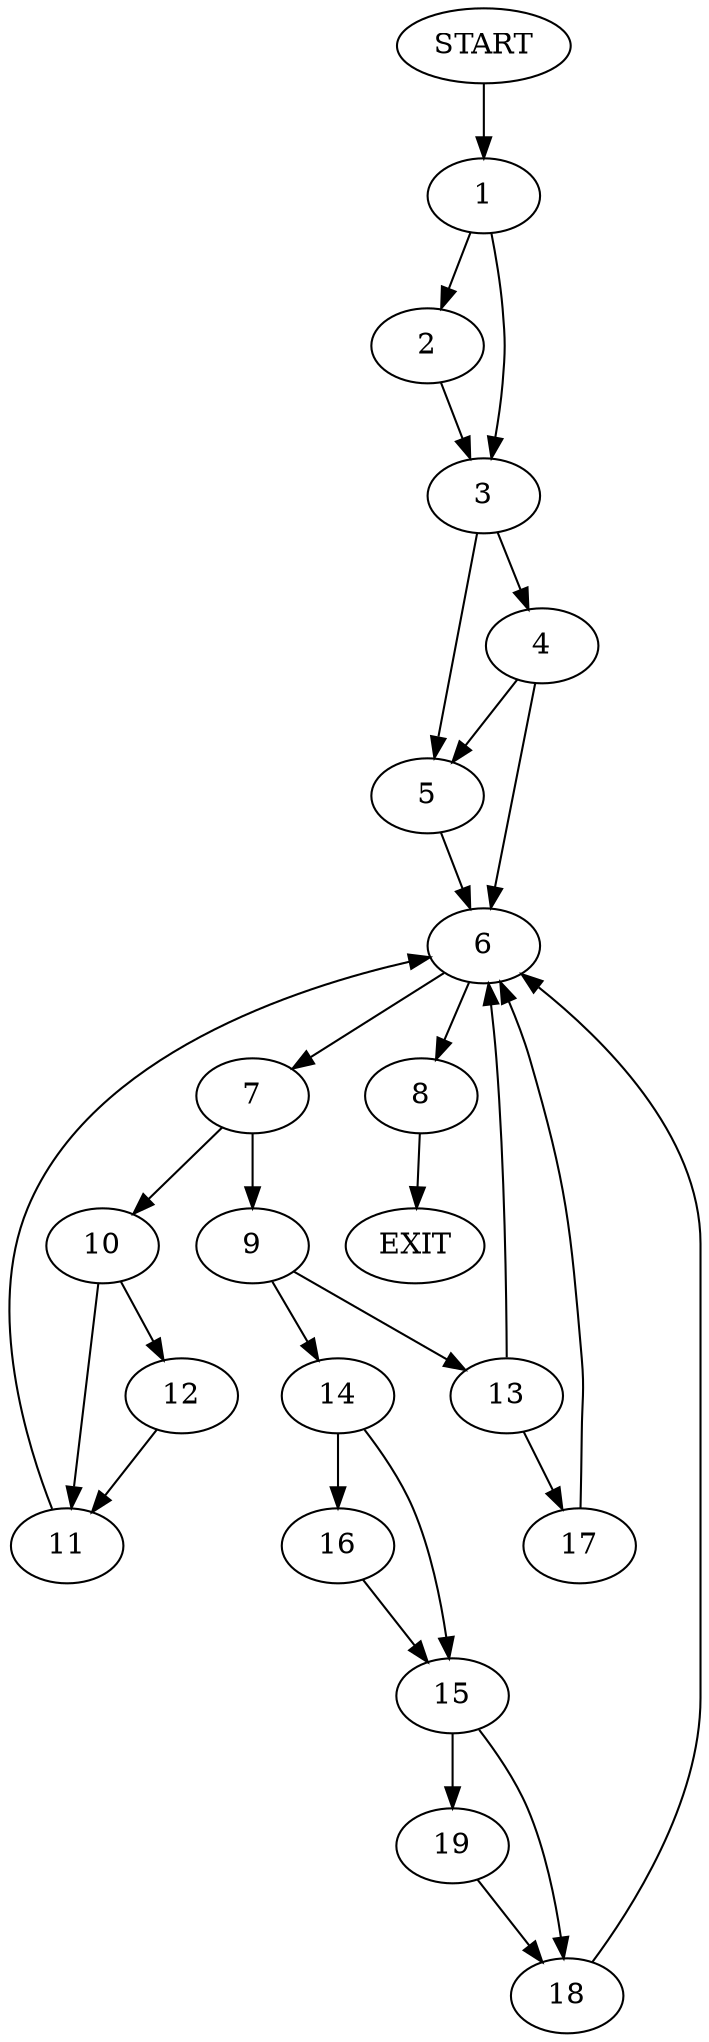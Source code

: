 digraph {
0 [label="START"]
20 [label="EXIT"]
0 -> 1
1 -> 2
1 -> 3
2 -> 3
3 -> 4
3 -> 5
4 -> 6
4 -> 5
5 -> 6
6 -> 7
6 -> 8
7 -> 9
7 -> 10
8 -> 20
10 -> 11
10 -> 12
9 -> 13
9 -> 14
12 -> 11
11 -> 6
14 -> 15
14 -> 16
13 -> 6
13 -> 17
15 -> 18
15 -> 19
16 -> 15
19 -> 18
18 -> 6
17 -> 6
}

